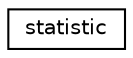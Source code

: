 digraph G
{
  edge [fontname="Helvetica",fontsize="10",labelfontname="Helvetica",labelfontsize="10"];
  node [fontname="Helvetica",fontsize="10",shape=record];
  rankdir=LR;
  Node1 [label="statistic",height=0.2,width=0.4,color="black", fillcolor="white", style="filled",URL="$classstatistic.html"];
}
